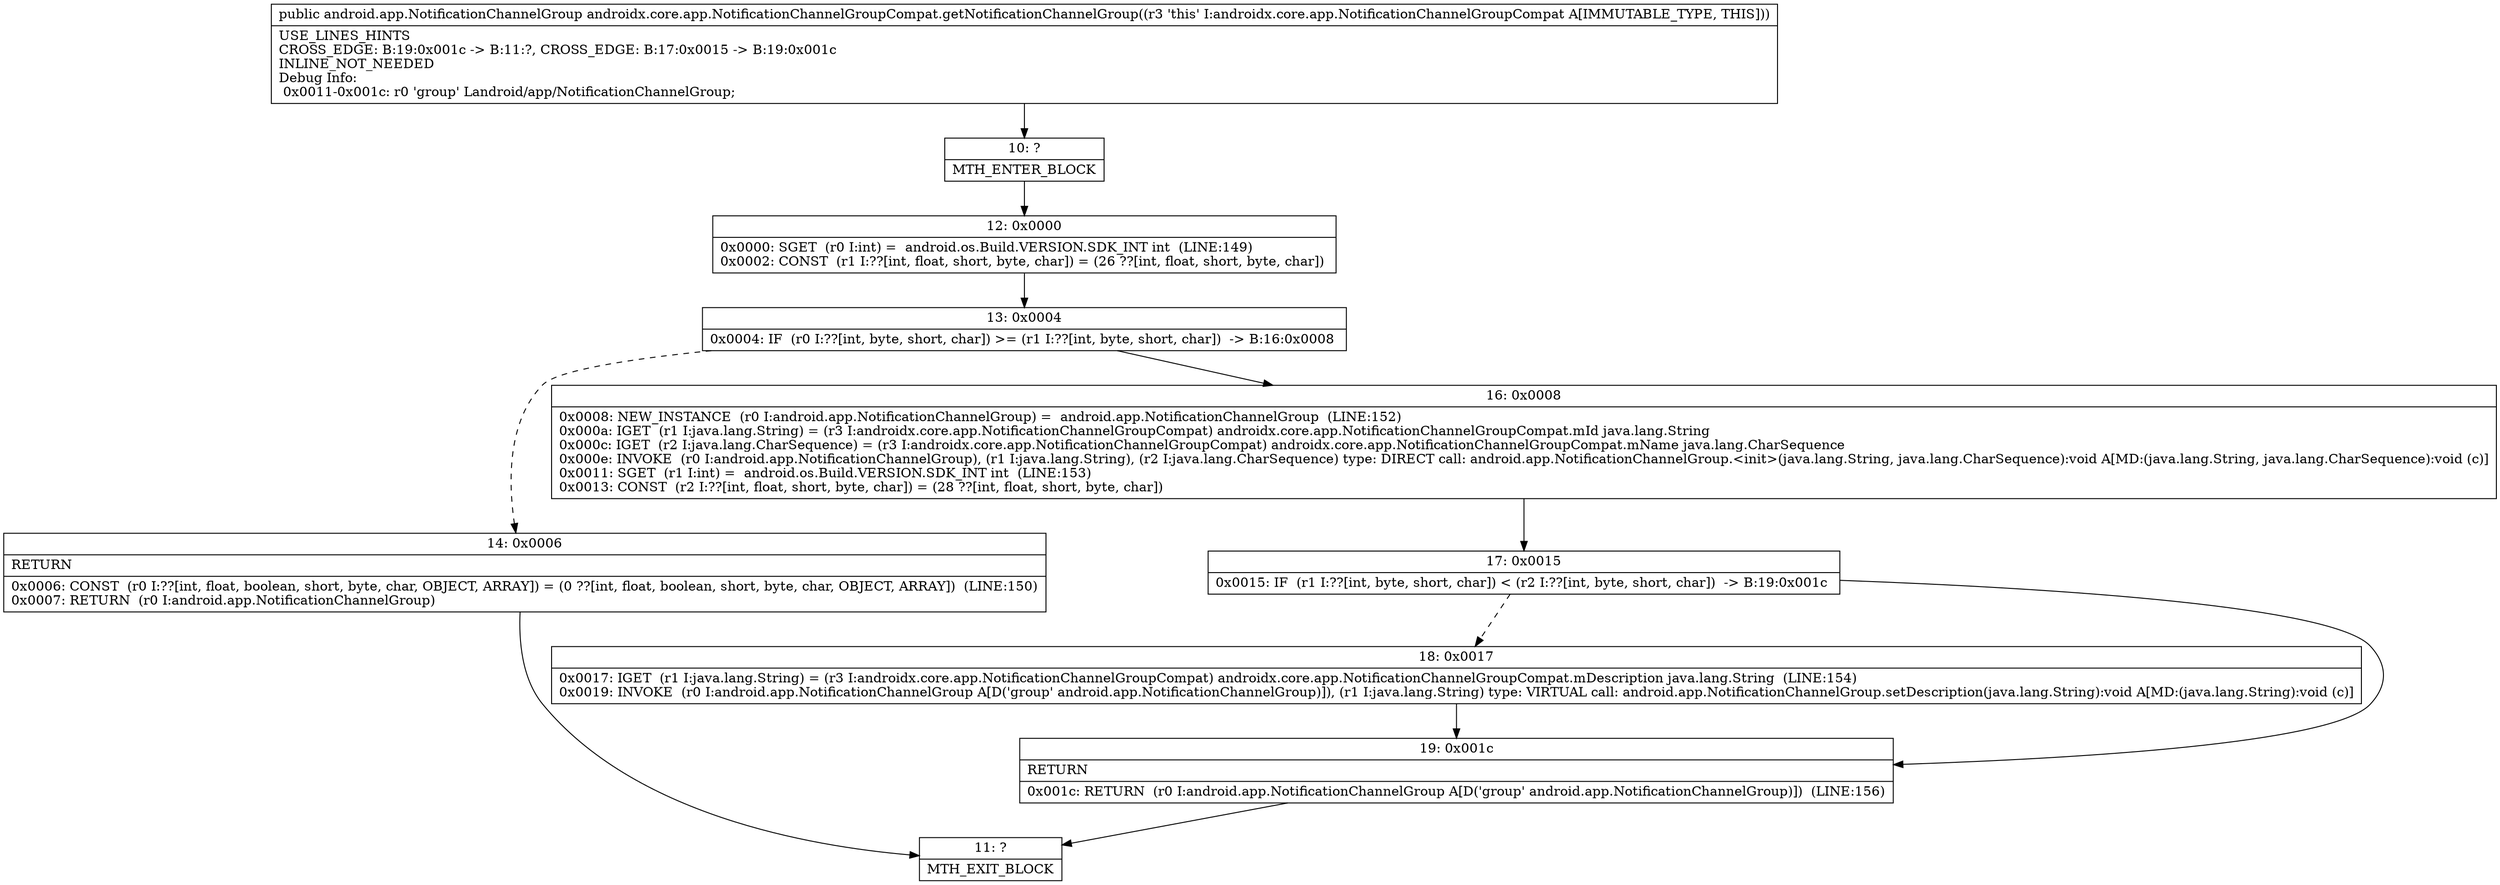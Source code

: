 digraph "CFG forandroidx.core.app.NotificationChannelGroupCompat.getNotificationChannelGroup()Landroid\/app\/NotificationChannelGroup;" {
Node_10 [shape=record,label="{10\:\ ?|MTH_ENTER_BLOCK\l}"];
Node_12 [shape=record,label="{12\:\ 0x0000|0x0000: SGET  (r0 I:int) =  android.os.Build.VERSION.SDK_INT int  (LINE:149)\l0x0002: CONST  (r1 I:??[int, float, short, byte, char]) = (26 ??[int, float, short, byte, char]) \l}"];
Node_13 [shape=record,label="{13\:\ 0x0004|0x0004: IF  (r0 I:??[int, byte, short, char]) \>= (r1 I:??[int, byte, short, char])  \-\> B:16:0x0008 \l}"];
Node_14 [shape=record,label="{14\:\ 0x0006|RETURN\l|0x0006: CONST  (r0 I:??[int, float, boolean, short, byte, char, OBJECT, ARRAY]) = (0 ??[int, float, boolean, short, byte, char, OBJECT, ARRAY])  (LINE:150)\l0x0007: RETURN  (r0 I:android.app.NotificationChannelGroup) \l}"];
Node_11 [shape=record,label="{11\:\ ?|MTH_EXIT_BLOCK\l}"];
Node_16 [shape=record,label="{16\:\ 0x0008|0x0008: NEW_INSTANCE  (r0 I:android.app.NotificationChannelGroup) =  android.app.NotificationChannelGroup  (LINE:152)\l0x000a: IGET  (r1 I:java.lang.String) = (r3 I:androidx.core.app.NotificationChannelGroupCompat) androidx.core.app.NotificationChannelGroupCompat.mId java.lang.String \l0x000c: IGET  (r2 I:java.lang.CharSequence) = (r3 I:androidx.core.app.NotificationChannelGroupCompat) androidx.core.app.NotificationChannelGroupCompat.mName java.lang.CharSequence \l0x000e: INVOKE  (r0 I:android.app.NotificationChannelGroup), (r1 I:java.lang.String), (r2 I:java.lang.CharSequence) type: DIRECT call: android.app.NotificationChannelGroup.\<init\>(java.lang.String, java.lang.CharSequence):void A[MD:(java.lang.String, java.lang.CharSequence):void (c)]\l0x0011: SGET  (r1 I:int) =  android.os.Build.VERSION.SDK_INT int  (LINE:153)\l0x0013: CONST  (r2 I:??[int, float, short, byte, char]) = (28 ??[int, float, short, byte, char]) \l}"];
Node_17 [shape=record,label="{17\:\ 0x0015|0x0015: IF  (r1 I:??[int, byte, short, char]) \< (r2 I:??[int, byte, short, char])  \-\> B:19:0x001c \l}"];
Node_18 [shape=record,label="{18\:\ 0x0017|0x0017: IGET  (r1 I:java.lang.String) = (r3 I:androidx.core.app.NotificationChannelGroupCompat) androidx.core.app.NotificationChannelGroupCompat.mDescription java.lang.String  (LINE:154)\l0x0019: INVOKE  (r0 I:android.app.NotificationChannelGroup A[D('group' android.app.NotificationChannelGroup)]), (r1 I:java.lang.String) type: VIRTUAL call: android.app.NotificationChannelGroup.setDescription(java.lang.String):void A[MD:(java.lang.String):void (c)]\l}"];
Node_19 [shape=record,label="{19\:\ 0x001c|RETURN\l|0x001c: RETURN  (r0 I:android.app.NotificationChannelGroup A[D('group' android.app.NotificationChannelGroup)])  (LINE:156)\l}"];
MethodNode[shape=record,label="{public android.app.NotificationChannelGroup androidx.core.app.NotificationChannelGroupCompat.getNotificationChannelGroup((r3 'this' I:androidx.core.app.NotificationChannelGroupCompat A[IMMUTABLE_TYPE, THIS]))  | USE_LINES_HINTS\lCROSS_EDGE: B:19:0x001c \-\> B:11:?, CROSS_EDGE: B:17:0x0015 \-\> B:19:0x001c\lINLINE_NOT_NEEDED\lDebug Info:\l  0x0011\-0x001c: r0 'group' Landroid\/app\/NotificationChannelGroup;\l}"];
MethodNode -> Node_10;Node_10 -> Node_12;
Node_12 -> Node_13;
Node_13 -> Node_14[style=dashed];
Node_13 -> Node_16;
Node_14 -> Node_11;
Node_16 -> Node_17;
Node_17 -> Node_18[style=dashed];
Node_17 -> Node_19;
Node_18 -> Node_19;
Node_19 -> Node_11;
}

